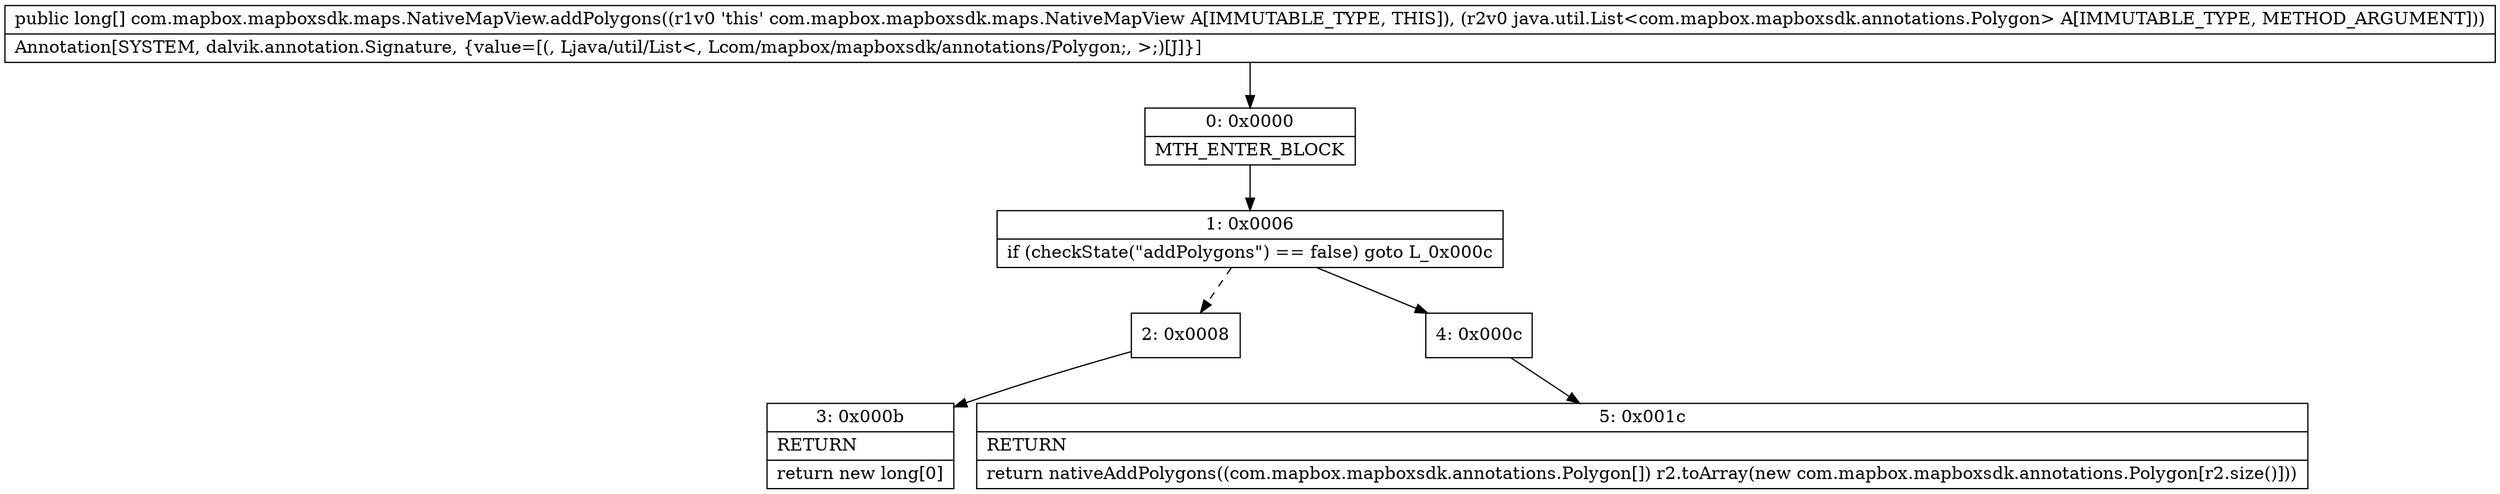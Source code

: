 digraph "CFG forcom.mapbox.mapboxsdk.maps.NativeMapView.addPolygons(Ljava\/util\/List;)[J" {
Node_0 [shape=record,label="{0\:\ 0x0000|MTH_ENTER_BLOCK\l}"];
Node_1 [shape=record,label="{1\:\ 0x0006|if (checkState(\"addPolygons\") == false) goto L_0x000c\l}"];
Node_2 [shape=record,label="{2\:\ 0x0008}"];
Node_3 [shape=record,label="{3\:\ 0x000b|RETURN\l|return new long[0]\l}"];
Node_4 [shape=record,label="{4\:\ 0x000c}"];
Node_5 [shape=record,label="{5\:\ 0x001c|RETURN\l|return nativeAddPolygons((com.mapbox.mapboxsdk.annotations.Polygon[]) r2.toArray(new com.mapbox.mapboxsdk.annotations.Polygon[r2.size()]))\l}"];
MethodNode[shape=record,label="{public long[] com.mapbox.mapboxsdk.maps.NativeMapView.addPolygons((r1v0 'this' com.mapbox.mapboxsdk.maps.NativeMapView A[IMMUTABLE_TYPE, THIS]), (r2v0 java.util.List\<com.mapbox.mapboxsdk.annotations.Polygon\> A[IMMUTABLE_TYPE, METHOD_ARGUMENT]))  | Annotation[SYSTEM, dalvik.annotation.Signature, \{value=[(, Ljava\/util\/List\<, Lcom\/mapbox\/mapboxsdk\/annotations\/Polygon;, \>;)[J]\}]\l}"];
MethodNode -> Node_0;
Node_0 -> Node_1;
Node_1 -> Node_2[style=dashed];
Node_1 -> Node_4;
Node_2 -> Node_3;
Node_4 -> Node_5;
}

